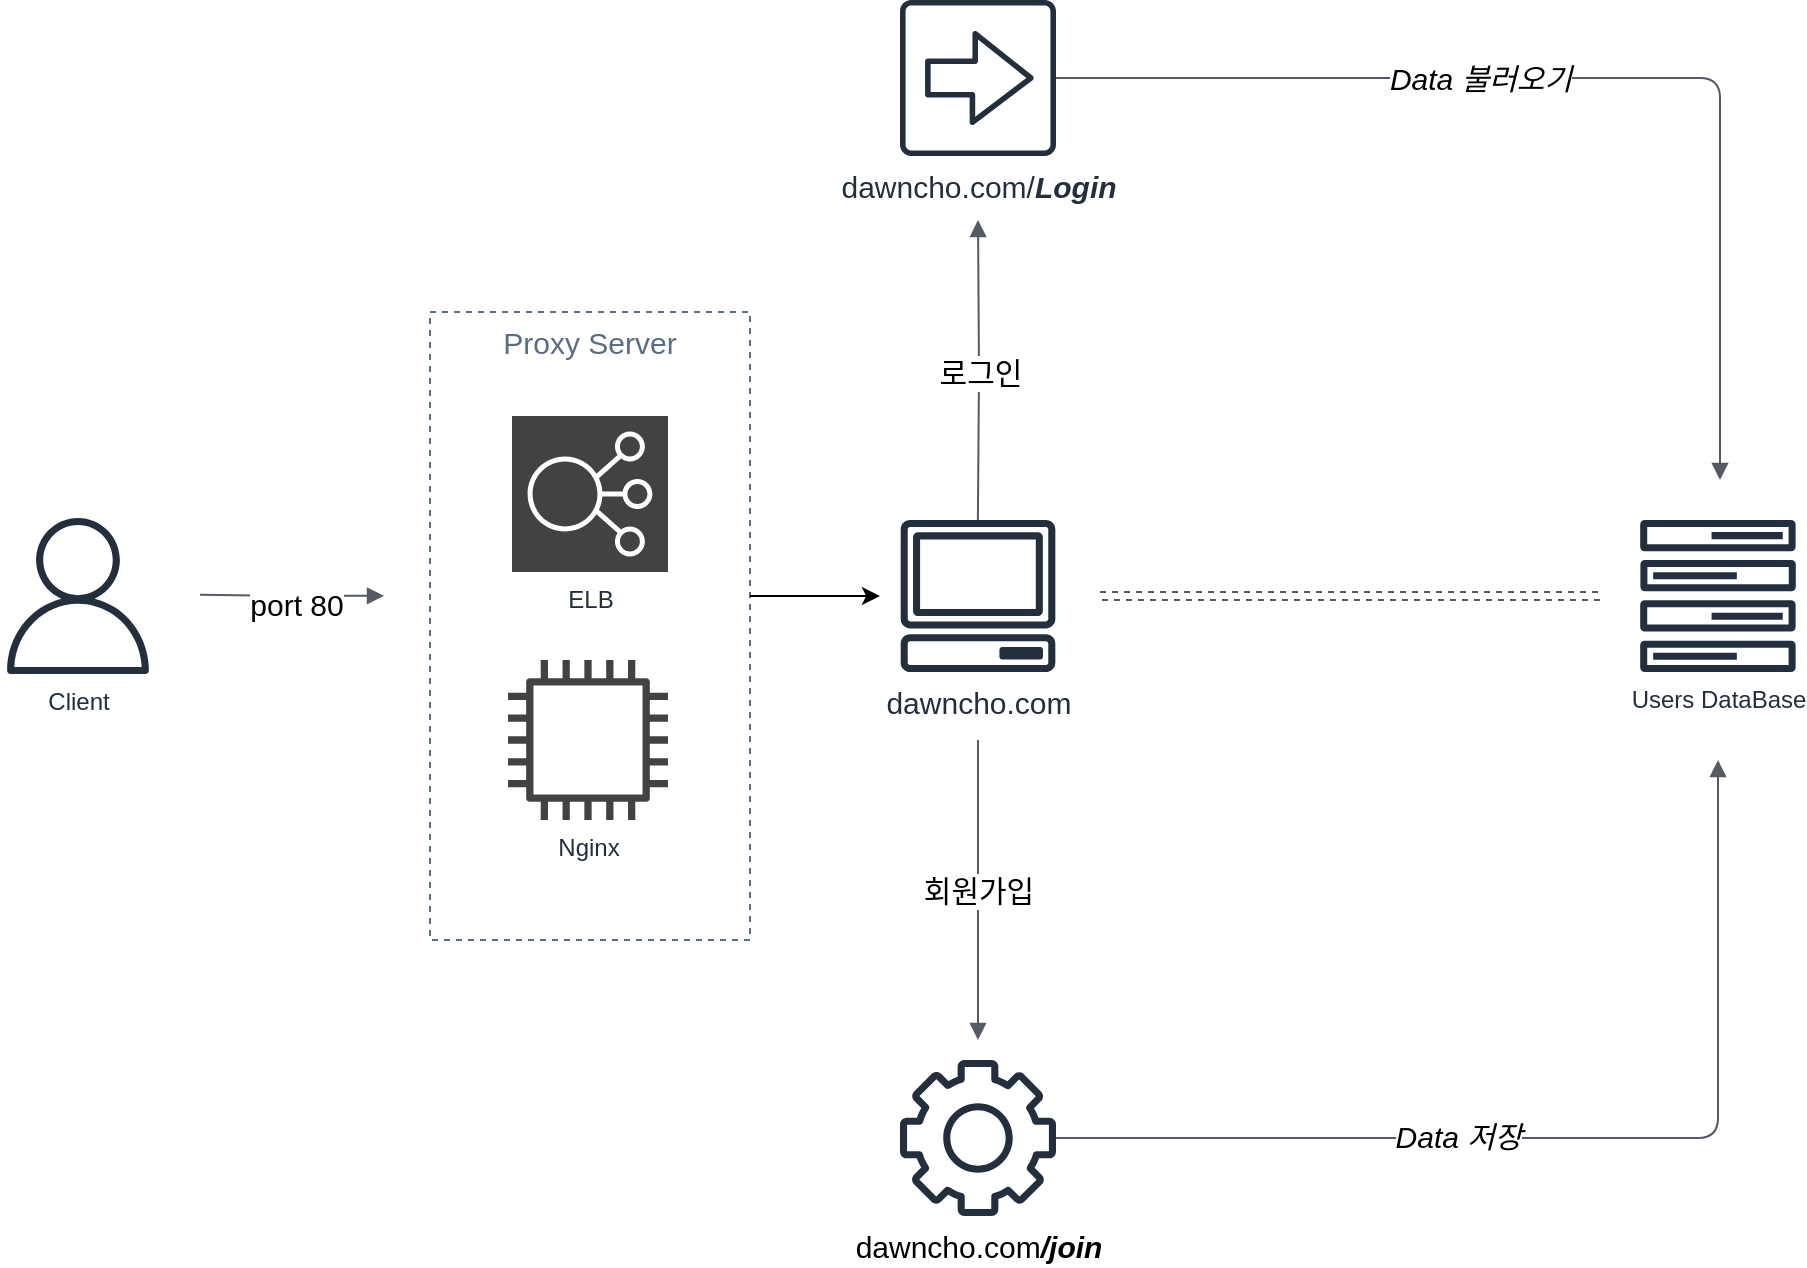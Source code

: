 <mxfile version="16.5.6" type="github">
  <diagram id="p0w3NWP9c2cCyxxNbRGb" name="Page-1">
    <mxGraphModel dx="2031" dy="1053" grid="1" gridSize="10" guides="1" tooltips="1" connect="1" arrows="1" fold="1" page="1" pageScale="2" pageWidth="827" pageHeight="1169" math="0" shadow="0">
      <root>
        <mxCell id="0" />
        <mxCell id="1" parent="0" />
        <mxCell id="N3aK5_HJuDLDFrdPinQ0-10" value="Proxy Server" style="fillColor=none;strokeColor=#5A6C86;dashed=1;verticalAlign=top;fontStyle=0;fontColor=#5A6C86;fontSize=15;" vertex="1" parent="1">
          <mxGeometry x="685" y="466" width="160" height="314" as="geometry" />
        </mxCell>
        <mxCell id="rlilxc9jHkQiimYPmj73-1" value="&lt;font style=&quot;font-size: 15px&quot;&gt;dawncho.com&lt;/font&gt;" style="sketch=0;outlineConnect=0;fontColor=#232F3E;gradientColor=none;fillColor=#232F3D;strokeColor=none;dashed=0;verticalLabelPosition=bottom;verticalAlign=top;align=center;html=1;fontSize=12;fontStyle=0;aspect=fixed;pointerEvents=1;shape=mxgraph.aws4.client;" parent="1" vertex="1">
          <mxGeometry x="920" y="570" width="78" height="76" as="geometry" />
        </mxCell>
        <mxCell id="rlilxc9jHkQiimYPmj73-2" value="Users DataBase" style="sketch=0;outlineConnect=0;fontColor=#232F3E;gradientColor=none;fillColor=#232F3D;strokeColor=none;dashed=0;verticalLabelPosition=bottom;verticalAlign=top;align=center;html=1;fontSize=12;fontStyle=0;aspect=fixed;pointerEvents=1;shape=mxgraph.aws4.forums;" parent="1" vertex="1">
          <mxGeometry x="1290" y="570" width="78" height="76" as="geometry" />
        </mxCell>
        <mxCell id="rlilxc9jHkQiimYPmj73-4" value="&lt;span style=&quot;color: rgb(0 , 0 , 0) ; font-size: 15px ; background-color: rgb(255 , 255 , 255)&quot;&gt;dawncho.com&lt;/span&gt;&lt;b style=&quot;color: rgb(0 , 0 , 0) ; font-size: 15px ; background-color: rgb(255 , 255 , 255)&quot;&gt;&lt;i&gt;/join&lt;/i&gt;&lt;/b&gt;" style="sketch=0;outlineConnect=0;fontColor=#232F3E;gradientColor=none;fillColor=#232F3D;strokeColor=none;dashed=0;verticalLabelPosition=bottom;verticalAlign=top;align=center;html=1;fontSize=12;fontStyle=0;aspect=fixed;pointerEvents=1;shape=mxgraph.aws4.gear;" parent="1" vertex="1">
          <mxGeometry x="920" y="840" width="78" height="78" as="geometry" />
        </mxCell>
        <mxCell id="rlilxc9jHkQiimYPmj73-5" value="&lt;font style=&quot;font-size: 15px&quot;&gt;dawncho.com/&lt;i&gt;&lt;b&gt;Login&lt;/b&gt;&lt;/i&gt;&lt;/font&gt;" style="sketch=0;outlineConnect=0;fontColor=#232F3E;gradientColor=none;fillColor=#232F3D;strokeColor=none;dashed=0;verticalLabelPosition=bottom;verticalAlign=top;align=center;html=1;fontSize=12;fontStyle=0;aspect=fixed;pointerEvents=1;shape=mxgraph.aws4.all_products;" parent="1" vertex="1">
          <mxGeometry x="920" y="310" width="78" height="78" as="geometry" />
        </mxCell>
        <mxCell id="rlilxc9jHkQiimYPmj73-8" value="Client" style="sketch=0;outlineConnect=0;fontColor=#232F3E;gradientColor=none;fillColor=#232F3D;strokeColor=none;dashed=0;verticalLabelPosition=bottom;verticalAlign=top;align=center;html=1;fontSize=12;fontStyle=0;aspect=fixed;pointerEvents=1;shape=mxgraph.aws4.user;" parent="1" vertex="1">
          <mxGeometry x="470" y="569" width="78" height="78" as="geometry" />
        </mxCell>
        <mxCell id="rlilxc9jHkQiimYPmj73-10" value="" style="edgeStyle=orthogonalEdgeStyle;html=1;endArrow=none;elbow=vertical;startArrow=block;startFill=1;strokeColor=#545B64;rounded=0;" parent="1" edge="1">
          <mxGeometry width="100" relative="1" as="geometry">
            <mxPoint x="662" y="607.91" as="sourcePoint" />
            <mxPoint x="570" y="607.41" as="targetPoint" />
            <Array as="points">
              <mxPoint x="616" y="607.91" />
            </Array>
          </mxGeometry>
        </mxCell>
        <mxCell id="rlilxc9jHkQiimYPmj73-17" value="port 80" style="edgeLabel;html=1;align=center;verticalAlign=middle;resizable=0;points=[];fontSize=15;" parent="rlilxc9jHkQiimYPmj73-10" vertex="1" connectable="0">
          <mxGeometry x="0.148" y="4" relative="1" as="geometry">
            <mxPoint x="9" as="offset" />
          </mxGeometry>
        </mxCell>
        <mxCell id="rlilxc9jHkQiimYPmj73-11" value="&lt;font style=&quot;font-size: 15px&quot;&gt;로그인&lt;/font&gt;" style="edgeStyle=orthogonalEdgeStyle;html=1;endArrow=none;elbow=vertical;startArrow=block;startFill=1;strokeColor=#545B64;rounded=0;" parent="1" target="rlilxc9jHkQiimYPmj73-1" edge="1">
          <mxGeometry width="100" relative="1" as="geometry">
            <mxPoint x="959" y="420" as="sourcePoint" />
            <mxPoint x="1120" y="650" as="targetPoint" />
          </mxGeometry>
        </mxCell>
        <mxCell id="rlilxc9jHkQiimYPmj73-12" value="" style="edgeStyle=orthogonalEdgeStyle;html=1;endArrow=none;elbow=vertical;startArrow=block;startFill=1;strokeColor=#545B64;rounded=1;" parent="1" target="rlilxc9jHkQiimYPmj73-5" edge="1">
          <mxGeometry width="100" relative="1" as="geometry">
            <mxPoint x="1330" y="550" as="sourcePoint" />
            <mxPoint x="1120" y="650" as="targetPoint" />
            <Array as="points">
              <mxPoint x="1330" y="349" />
            </Array>
          </mxGeometry>
        </mxCell>
        <mxCell id="rlilxc9jHkQiimYPmj73-19" value="Data 불러오기" style="edgeLabel;html=1;align=center;verticalAlign=middle;resizable=0;points=[];fontSize=15;fontStyle=2;horizontal=1;" parent="rlilxc9jHkQiimYPmj73-12" vertex="1" connectable="0">
          <mxGeometry x="0.204" relative="1" as="geometry">
            <mxPoint as="offset" />
          </mxGeometry>
        </mxCell>
        <mxCell id="rlilxc9jHkQiimYPmj73-13" value="" style="edgeStyle=orthogonalEdgeStyle;html=1;endArrow=none;elbow=vertical;startArrow=block;startFill=1;strokeColor=#545B64;rounded=0;shape=link;dashed=1;" parent="1" edge="1">
          <mxGeometry width="100" relative="1" as="geometry">
            <mxPoint x="1020" y="608" as="sourcePoint" />
            <mxPoint x="1270" y="608" as="targetPoint" />
          </mxGeometry>
        </mxCell>
        <mxCell id="rlilxc9jHkQiimYPmj73-14" value="&lt;font style=&quot;font-size: 15px&quot;&gt;회원가입&lt;/font&gt;" style="edgeStyle=orthogonalEdgeStyle;html=1;endArrow=none;elbow=vertical;startArrow=block;startFill=1;strokeColor=#545B64;rounded=0;" parent="1" edge="1">
          <mxGeometry width="100" relative="1" as="geometry">
            <mxPoint x="959" y="830" as="sourcePoint" />
            <mxPoint x="959" y="680" as="targetPoint" />
          </mxGeometry>
        </mxCell>
        <mxCell id="rlilxc9jHkQiimYPmj73-15" value="" style="edgeStyle=orthogonalEdgeStyle;html=1;endArrow=none;elbow=vertical;startArrow=block;startFill=1;strokeColor=#545B64;rounded=1;" parent="1" target="rlilxc9jHkQiimYPmj73-4" edge="1">
          <mxGeometry x="0.232" width="100" relative="1" as="geometry">
            <mxPoint x="1329" y="690" as="sourcePoint" />
            <mxPoint x="1120" y="650" as="targetPoint" />
            <Array as="points">
              <mxPoint x="1329" y="879" />
            </Array>
            <mxPoint as="offset" />
          </mxGeometry>
        </mxCell>
        <mxCell id="rlilxc9jHkQiimYPmj73-18" value="&lt;span style=&quot;font-weight: normal&quot;&gt;Data 저장&lt;/span&gt;" style="edgeLabel;html=1;align=center;verticalAlign=middle;resizable=0;points=[];fontSize=15;fontStyle=3" parent="rlilxc9jHkQiimYPmj73-15" vertex="1" connectable="0">
          <mxGeometry x="0.227" y="-1" relative="1" as="geometry">
            <mxPoint as="offset" />
          </mxGeometry>
        </mxCell>
        <mxCell id="N3aK5_HJuDLDFrdPinQ0-8" value="Nginx" style="sketch=0;outlineConnect=0;fontColor=#232F3E;gradientColor=none;fillColor=#424242;strokeColor=none;dashed=0;verticalLabelPosition=bottom;verticalAlign=top;align=center;html=1;fontSize=12;fontStyle=0;aspect=fixed;pointerEvents=1;shape=mxgraph.aws4.instance2;" vertex="1" parent="1">
          <mxGeometry x="724" y="640" width="80" height="80" as="geometry" />
        </mxCell>
        <mxCell id="N3aK5_HJuDLDFrdPinQ0-9" value="ELB" style="sketch=0;points=[[0,0,0],[0.25,0,0],[0.5,0,0],[0.75,0,0],[1,0,0],[0,1,0],[0.25,1,0],[0.5,1,0],[0.75,1,0],[1,1,0],[0,0.25,0],[0,0.5,0],[0,0.75,0],[1,0.25,0],[1,0.5,0],[1,0.75,0]];outlineConnect=0;fontColor=#232F3E;gradientColor=none;gradientDirection=north;fillColor=#424242;strokeColor=#ffffff;dashed=0;verticalLabelPosition=bottom;verticalAlign=top;align=center;html=1;fontSize=12;fontStyle=0;aspect=fixed;shape=mxgraph.aws4.resourceIcon;resIcon=mxgraph.aws4.elastic_load_balancing;" vertex="1" parent="1">
          <mxGeometry x="726" y="518" width="78" height="78" as="geometry" />
        </mxCell>
        <mxCell id="N3aK5_HJuDLDFrdPinQ0-11" style="edgeStyle=orthogonalEdgeStyle;rounded=0;orthogonalLoop=1;jettySize=auto;html=1;fontSize=15;" edge="1" parent="1" source="N3aK5_HJuDLDFrdPinQ0-10">
          <mxGeometry relative="1" as="geometry">
            <mxPoint x="910" y="608" as="targetPoint" />
            <Array as="points">
              <mxPoint x="870" y="608" />
              <mxPoint x="870" y="608" />
            </Array>
          </mxGeometry>
        </mxCell>
      </root>
    </mxGraphModel>
  </diagram>
</mxfile>
